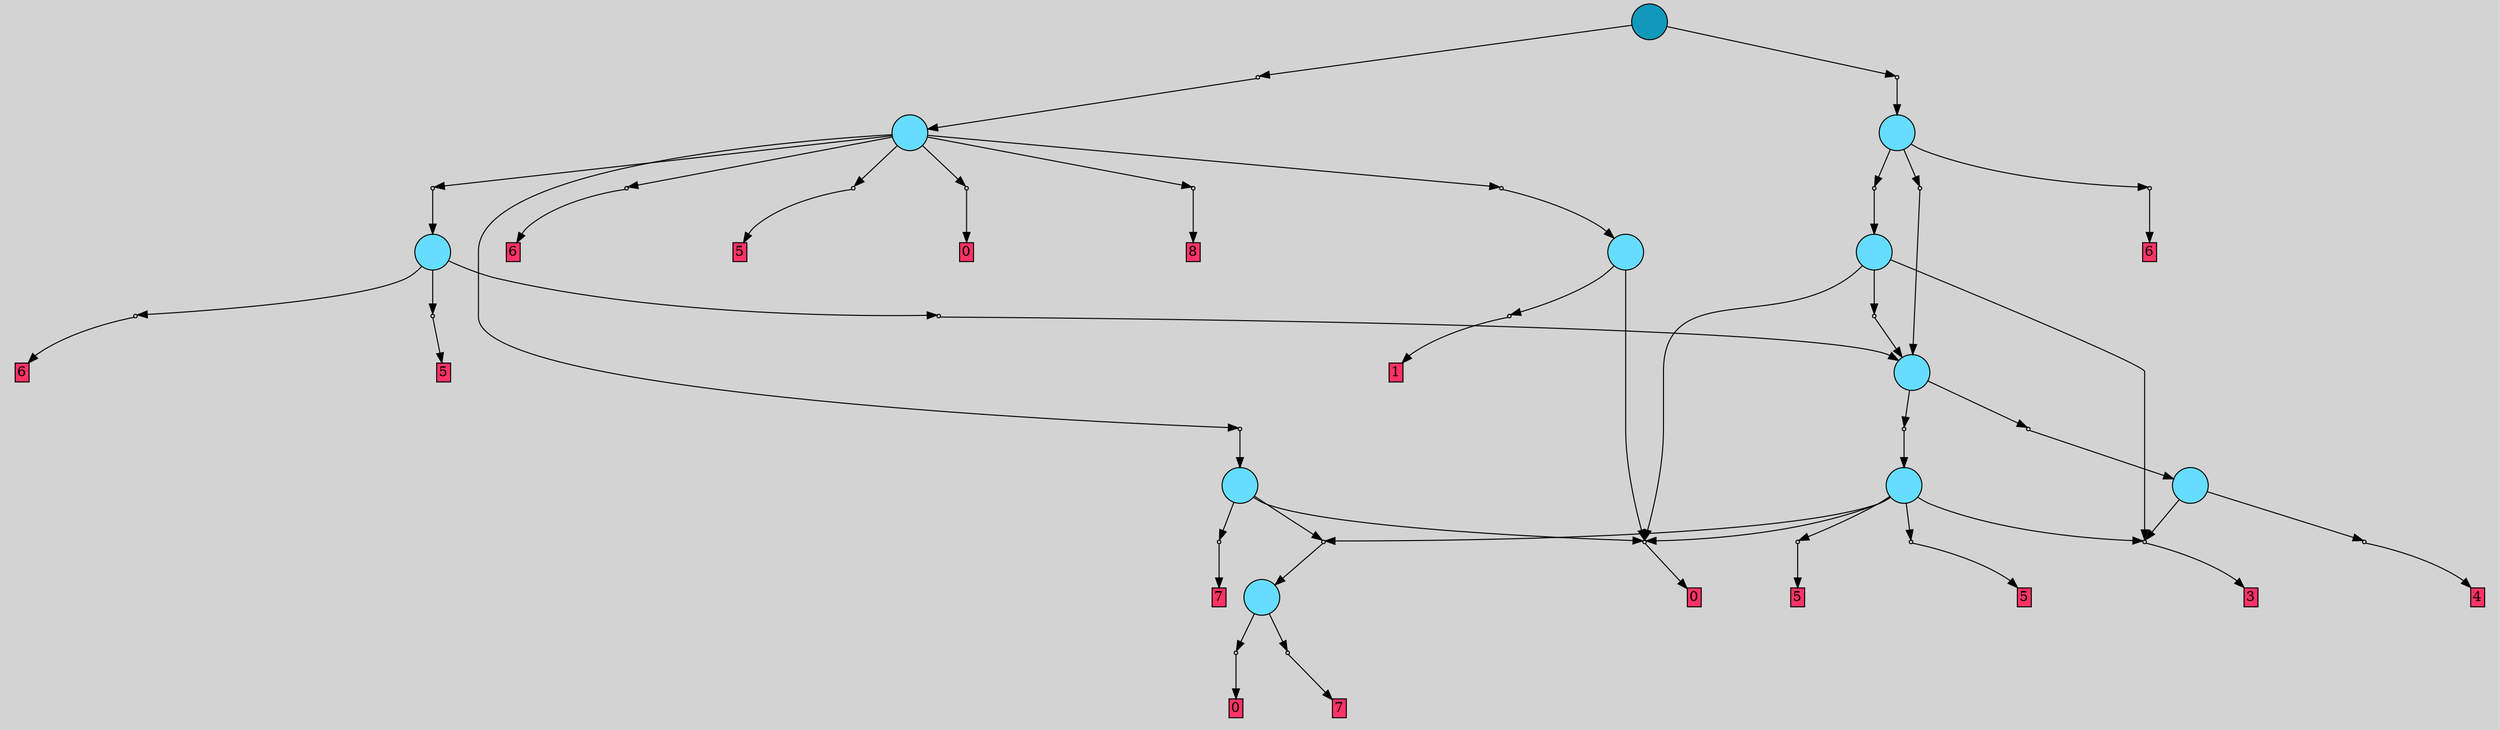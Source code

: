 // File exported with GEGELATI v1.3.1
// On the 2024-04-12 16:09:36
// With the File::TPGGraphDotExporter
digraph{
	graph[pad = "0.212, 0.055" bgcolor = lightgray]
	node[shape=circle style = filled label = ""]
		T0 [fillcolor="#66ddff"]
		T1 [fillcolor="#66ddff"]
		T2 [fillcolor="#66ddff"]
		T3 [fillcolor="#66ddff"]
		T4 [fillcolor="#66ddff"]
		T5 [fillcolor="#66ddff"]
		T6 [fillcolor="#66ddff"]
		T7 [fillcolor="#66ddff"]
		T8 [fillcolor="#66ddff"]
		T9 [fillcolor="#66ddff"]
		T10 [fillcolor="#1199bb"]
		P0 [fillcolor="#cccccc" shape=point] //
		I0 [shape=box style=invis label="4|0&1|4#2|4#0|1#2|0&#92;n"]
		P0 -> I0[style=invis]
		A0 [fillcolor="#ff3366" shape=box margin=0.03 width=0 height=0 label="0"]
		T0 -> P0 -> A0
		P1 [fillcolor="#cccccc" shape=point] //
		I1 [shape=box style=invis label="6|0&3|0#4|0#3|5#4|7&#92;n"]
		P1 -> I1[style=invis]
		A1 [fillcolor="#ff3366" shape=box margin=0.03 width=0 height=0 label="1"]
		T0 -> P1 -> A1
		P2 [fillcolor="#cccccc" shape=point] //
		I2 [shape=box style=invis label="7|0&4|5#4|3#4|3#2|2&#92;n"]
		P2 -> I2[style=invis]
		A2 [fillcolor="#ff3366" shape=box margin=0.03 width=0 height=0 label="4"]
		T1 -> P2 -> A2
		P3 [fillcolor="#cccccc" shape=point] //
		I3 [shape=box style=invis label="2|0&1|4#4|6#2|6#0|7&#92;n"]
		P3 -> I3[style=invis]
		A3 [fillcolor="#ff3366" shape=box margin=0.03 width=0 height=0 label="3"]
		T1 -> P3 -> A3
		P4 [fillcolor="#cccccc" shape=point] //
		I4 [shape=box style=invis label="4|0&1|4#2|4#0|1#2|0&#92;n"]
		P4 -> I4[style=invis]
		A4 [fillcolor="#ff3366" shape=box margin=0.03 width=0 height=0 label="0"]
		T2 -> P4 -> A4
		P5 [fillcolor="#cccccc" shape=point] //
		I5 [shape=box style=invis label=""]
		P5 -> I5[style=invis]
		A5 [fillcolor="#ff3366" shape=box margin=0.03 width=0 height=0 label="7"]
		T2 -> P5 -> A5
		T3 -> P0
		P6 [fillcolor="#cccccc" shape=point] //
		I6 [shape=box style=invis label=""]
		P6 -> I6[style=invis]
		A6 [fillcolor="#ff3366" shape=box margin=0.03 width=0 height=0 label="5"]
		T3 -> P6 -> A6
		P7 [fillcolor="#cccccc" shape=point] //
		I7 [shape=box style=invis label="4|0&3|2#4|1#3|1#2|4&#92;n"]
		P7 -> I7[style=invis]
		T3 -> P7 -> T2
		P8 [fillcolor="#cccccc" shape=point] //
		I8 [shape=box style=invis label="5|0&2|0#4|5#4|5#1|4&#92;n"]
		P8 -> I8[style=invis]
		A7 [fillcolor="#ff3366" shape=box margin=0.03 width=0 height=0 label="5"]
		T3 -> P8 -> A7
		T3 -> P3
		T4 -> P7
		P9 [fillcolor="#cccccc" shape=point] //
		I9 [shape=box style=invis label="2|0&4|3#1|1#2|7#4|2&#92;n"]
		P9 -> I9[style=invis]
		A8 [fillcolor="#ff3366" shape=box margin=0.03 width=0 height=0 label="7"]
		T4 -> P9 -> A8
		T4 -> P0
		P10 [fillcolor="#cccccc" shape=point] //
		I10 [shape=box style=invis label="1|0&3|0#3|7#0|7#1|5&#92;n"]
		P10 -> I10[style=invis]
		T5 -> P10 -> T3
		P11 [fillcolor="#cccccc" shape=point] //
		I11 [shape=box style=invis label="1|2&0|5#4|0#2|5#4|3&#92;n3|0&2|2#0|2#2|5#2|1&#92;n"]
		P11 -> I11[style=invis]
		T5 -> P11 -> T1
		P12 [fillcolor="#cccccc" shape=point] //
		I12 [shape=box style=invis label="6|0&1|3#4|2#4|0#0|6&#92;n"]
		P12 -> I12[style=invis]
		T6 -> P12 -> T5
		T6 -> P3
		T6 -> P0
		P13 [fillcolor="#cccccc" shape=point] //
		I13 [shape=box style=invis label="6|0&1|5#4|5#3|5#1|6&#92;n"]
		P13 -> I13[style=invis]
		T7 -> P13 -> T5
		P14 [fillcolor="#cccccc" shape=point] //
		I14 [shape=box style=invis label="6|0&3|1#0|2#0|4#3|7&#92;n"]
		P14 -> I14[style=invis]
		A9 [fillcolor="#ff3366" shape=box margin=0.03 width=0 height=0 label="5"]
		T7 -> P14 -> A9
		P15 [fillcolor="#cccccc" shape=point] //
		I15 [shape=box style=invis label="6|5&2|2#2|3#4|5#0|4&#92;n0|0&0|5#1|6#2|5#2|5&#92;n"]
		P15 -> I15[style=invis]
		A10 [fillcolor="#ff3366" shape=box margin=0.03 width=0 height=0 label="6"]
		T7 -> P15 -> A10
		P16 [fillcolor="#cccccc" shape=point] //
		I16 [shape=box style=invis label="3|0&3|1#2|7#0|6#0|6&#92;n8|0&0|0#3|3#4|3#4|1&#92;n"]
		P16 -> I16[style=invis]
		A11 [fillcolor="#ff3366" shape=box margin=0.03 width=0 height=0 label="0"]
		T8 -> P16 -> A11
		P17 [fillcolor="#cccccc" shape=point] //
		I17 [shape=box style=invis label="2|0&3|0#2|6#4|3#1|6&#92;n7|0&0|6#1|0#0|0#3|0&#92;n"]
		P17 -> I17[style=invis]
		A12 [fillcolor="#ff3366" shape=box margin=0.03 width=0 height=0 label="8"]
		T8 -> P17 -> A12
		P18 [fillcolor="#cccccc" shape=point] //
		I18 [shape=box style=invis label="2|0&3|4#2|7#4|3#3|3&#92;n"]
		P18 -> I18[style=invis]
		T8 -> P18 -> T0
		P19 [fillcolor="#cccccc" shape=point] //
		I19 [shape=box style=invis label="6|0&1|3#4|2#0|0#2|6&#92;n1|0&0|0#1|0#2|2#3|1&#92;n"]
		P19 -> I19[style=invis]
		T8 -> P19 -> T7
		P20 [fillcolor="#cccccc" shape=point] //
		I20 [shape=box style=invis label="8|0&2|6#3|1#2|1#2|6&#92;n"]
		P20 -> I20[style=invis]
		T8 -> P20 -> T4
		P21 [fillcolor="#cccccc" shape=point] //
		I21 [shape=box style=invis label="6|4&3|3#0|0#3|1#0|6&#92;n0|4&4|4#0|4#4|4#4|7&#92;n1|0&0|4#3|7#3|5#1|2&#92;n"]
		P21 -> I21[style=invis]
		A13 [fillcolor="#ff3366" shape=box margin=0.03 width=0 height=0 label="6"]
		T8 -> P21 -> A13
		P22 [fillcolor="#cccccc" shape=point] //
		I22 [shape=box style=invis label="2|0&3|2#1|5#2|1#4|5&#92;n"]
		P22 -> I22[style=invis]
		A14 [fillcolor="#ff3366" shape=box margin=0.03 width=0 height=0 label="5"]
		T8 -> P22 -> A14
		P23 [fillcolor="#cccccc" shape=point] //
		I23 [shape=box style=invis label="6|0&2|2#2|3#4|5#0|4&#92;n"]
		P23 -> I23[style=invis]
		A15 [fillcolor="#ff3366" shape=box margin=0.03 width=0 height=0 label="6"]
		T9 -> P23 -> A15
		P24 [fillcolor="#cccccc" shape=point] //
		I24 [shape=box style=invis label="6|0&1|2#4|5#3|5#1|6&#92;n"]
		P24 -> I24[style=invis]
		T9 -> P24 -> T6
		P25 [fillcolor="#cccccc" shape=point] //
		I25 [shape=box style=invis label="6|0&1|3#4|2#4|0#0|6&#92;n"]
		P25 -> I25[style=invis]
		T9 -> P25 -> T5
		P26 [fillcolor="#cccccc" shape=point] //
		I26 [shape=box style=invis label="3|0&2|4#0|1#2|7#3|0&#92;n"]
		P26 -> I26[style=invis]
		T10 -> P26 -> T8
		P27 [fillcolor="#cccccc" shape=point] //
		I27 [shape=box style=invis label="6|0&1|2#4|5#3|5#1|6&#92;n"]
		P27 -> I27[style=invis]
		T10 -> P27 -> T9
		{ rank= same T10 }
}
